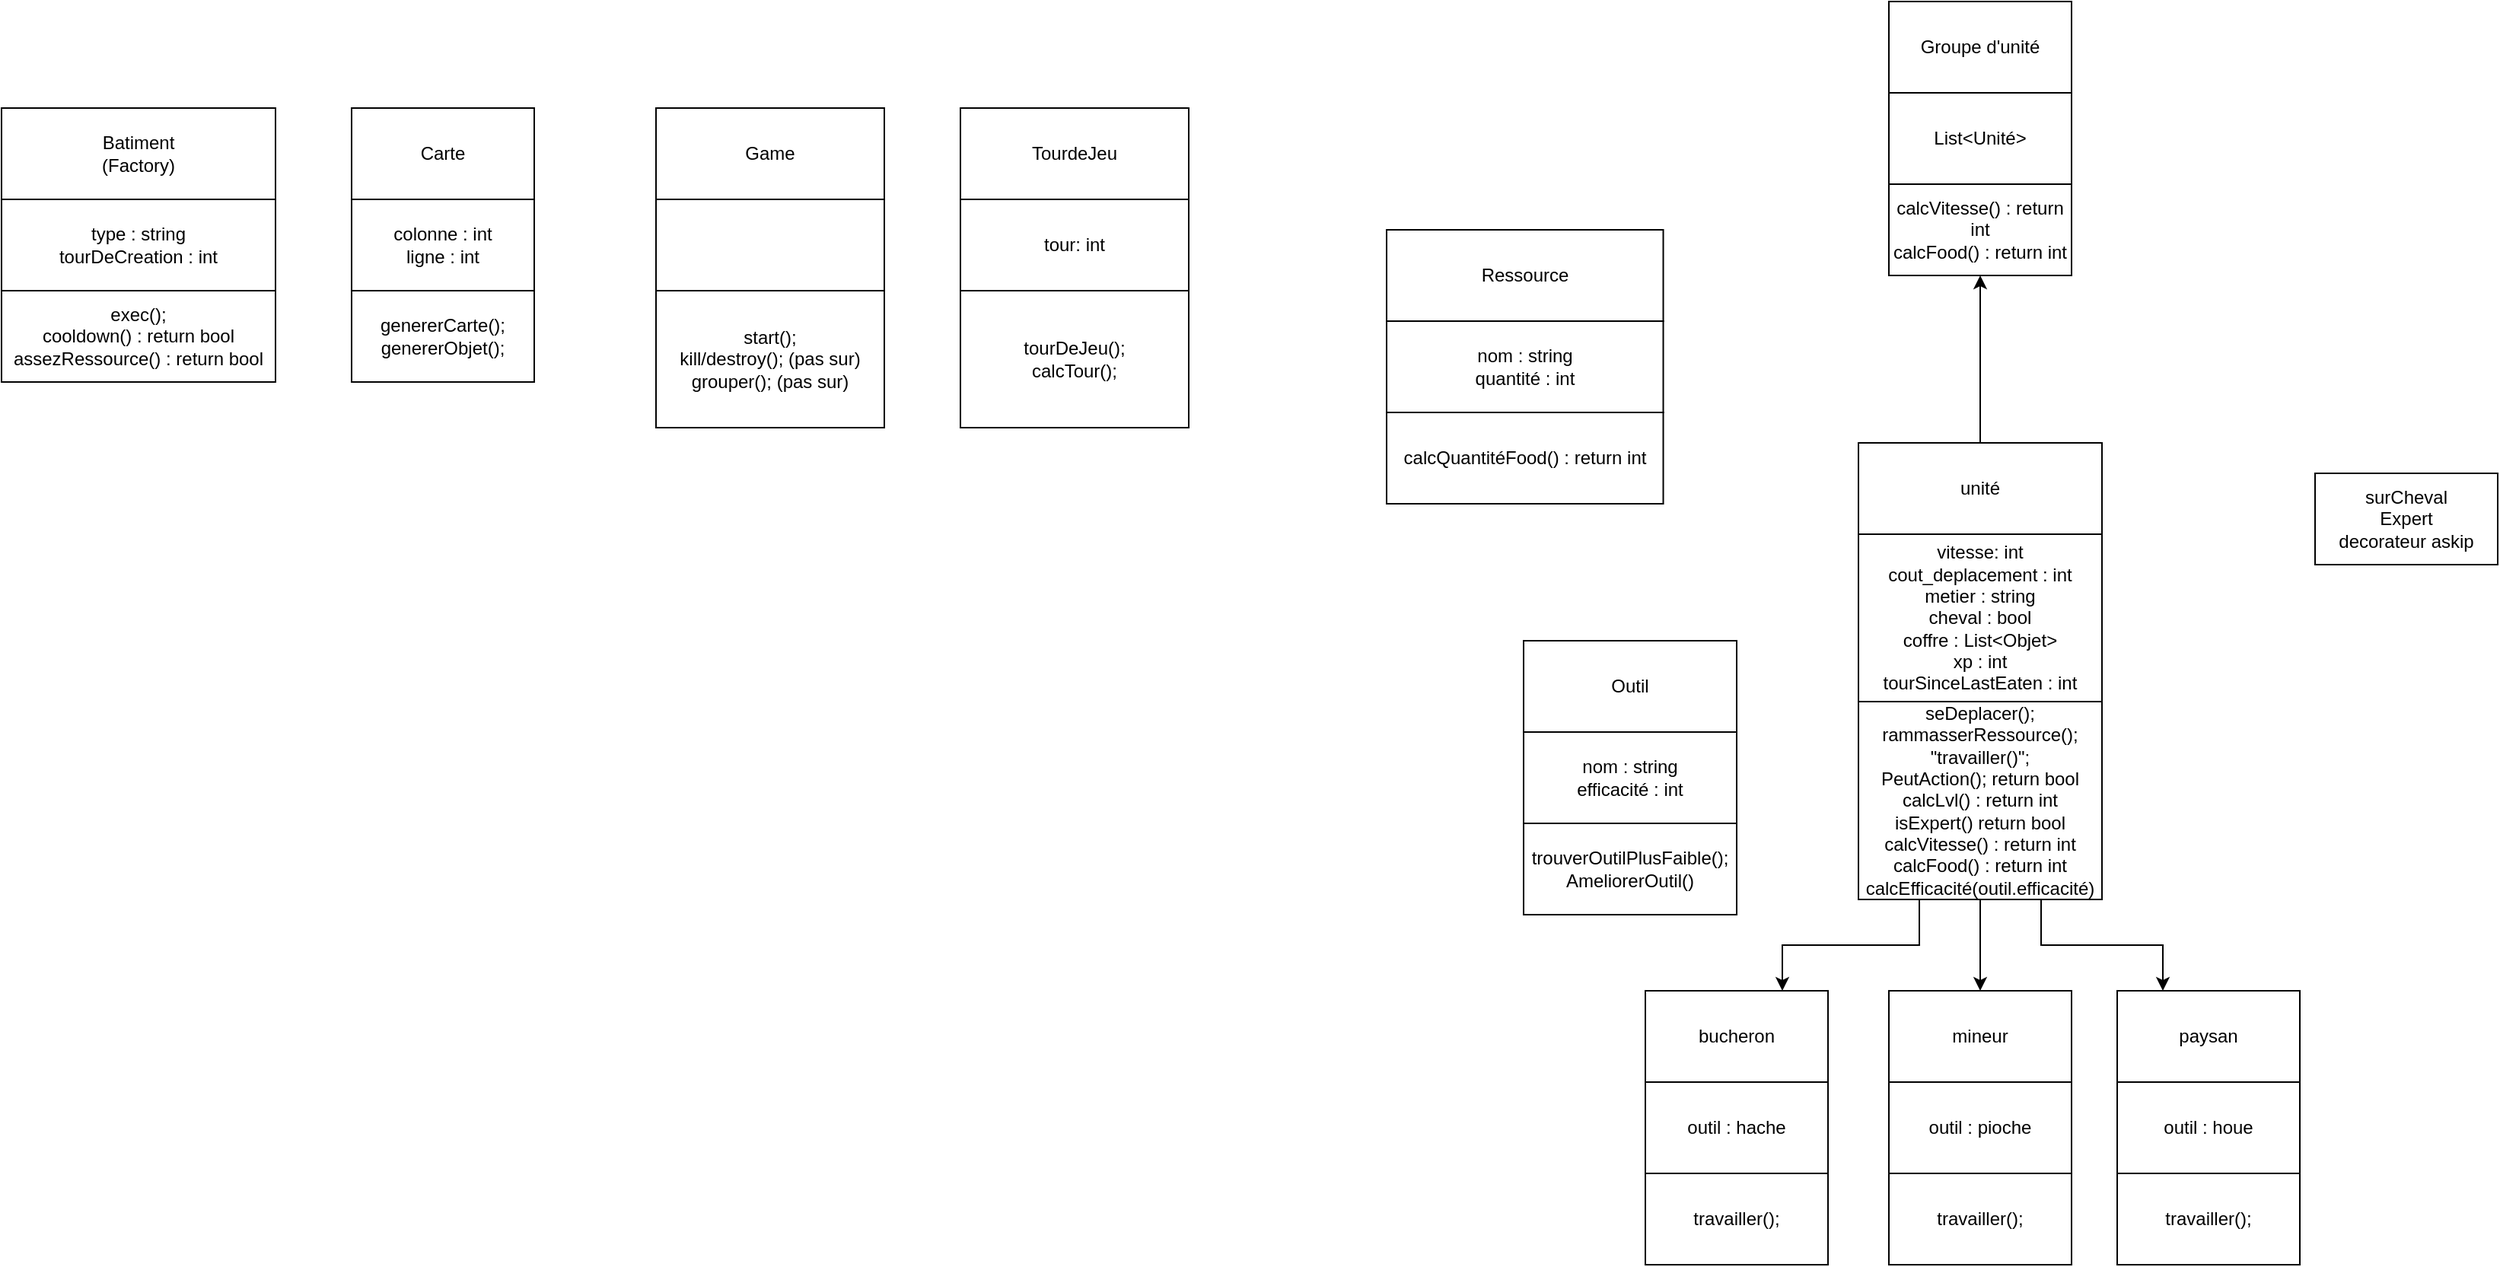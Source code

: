 <mxfile version="21.2.1" type="github">
  <diagram name="Page-1" id="llERlAlbEuUNeJ7v1eqU">
    <mxGraphModel dx="3703" dy="1091" grid="1" gridSize="10" guides="1" tooltips="1" connect="1" arrows="1" fold="1" page="1" pageScale="1" pageWidth="827" pageHeight="1169" math="0" shadow="0">
      <root>
        <mxCell id="0" />
        <mxCell id="1" parent="0" />
        <mxCell id="-JLMsc8RkDursWPMarls-5" value="" style="group" parent="1" vertex="1" connectable="0">
          <mxGeometry x="130" y="380" width="160" height="270" as="geometry" />
        </mxCell>
        <mxCell id="OMg_leUDW3XQENcj6iF1-9" value="" style="group" parent="-JLMsc8RkDursWPMarls-5" vertex="1" connectable="0">
          <mxGeometry x="-10" width="160" height="270" as="geometry" />
        </mxCell>
        <mxCell id="-JLMsc8RkDursWPMarls-3" value="" style="group" parent="OMg_leUDW3XQENcj6iF1-9" vertex="1" connectable="0">
          <mxGeometry width="160" height="140" as="geometry" />
        </mxCell>
        <mxCell id="-JLMsc8RkDursWPMarls-2" value="vitesse: int&lt;br&gt;cout_deplacement : int&lt;br&gt;metier : string&lt;br&gt;cheval : bool&lt;br&gt;coffre : List&amp;lt;Objet&amp;gt;&lt;br&gt;xp : int&lt;br&gt;tourSinceLastEaten : int" style="rounded=0;whiteSpace=wrap;html=1;" parent="-JLMsc8RkDursWPMarls-3" vertex="1">
          <mxGeometry y="30" width="160" height="110" as="geometry" />
        </mxCell>
        <mxCell id="-JLMsc8RkDursWPMarls-1" value="unité" style="rounded=0;whiteSpace=wrap;html=1;" parent="-JLMsc8RkDursWPMarls-3" vertex="1">
          <mxGeometry y="-30" width="160" height="60" as="geometry" />
        </mxCell>
        <mxCell id="-JLMsc8RkDursWPMarls-4" value="seDeplacer();&lt;br&gt;rammasserRessource();&lt;br&gt;&quot;travailler()&quot;;&lt;br&gt;PeutAction(); return bool&lt;br&gt;calcLvl() : return int&lt;br&gt;isExpert() return bool&lt;br&gt;calcVitesse() : return int&lt;br&gt;calcFood() : return int&lt;br&gt;calcEfficacité(outil.efficacité)" style="rounded=0;whiteSpace=wrap;html=1;" parent="OMg_leUDW3XQENcj6iF1-9" vertex="1">
          <mxGeometry y="140" width="160" height="130" as="geometry" />
        </mxCell>
        <mxCell id="-JLMsc8RkDursWPMarls-10" style="edgeStyle=orthogonalEdgeStyle;rounded=0;orthogonalLoop=1;jettySize=auto;html=1;exitX=0.25;exitY=1;exitDx=0;exitDy=0;entryX=0.75;entryY=0;entryDx=0;entryDy=0;" parent="1" source="-JLMsc8RkDursWPMarls-4" target="-JLMsc8RkDursWPMarls-7" edge="1">
          <mxGeometry relative="1" as="geometry" />
        </mxCell>
        <mxCell id="-JLMsc8RkDursWPMarls-11" style="edgeStyle=orthogonalEdgeStyle;rounded=0;orthogonalLoop=1;jettySize=auto;html=1;exitX=0.75;exitY=1;exitDx=0;exitDy=0;entryX=0.25;entryY=0;entryDx=0;entryDy=0;" parent="1" source="-JLMsc8RkDursWPMarls-4" target="-JLMsc8RkDursWPMarls-9" edge="1">
          <mxGeometry relative="1" as="geometry" />
        </mxCell>
        <mxCell id="-JLMsc8RkDursWPMarls-12" style="edgeStyle=orthogonalEdgeStyle;rounded=0;orthogonalLoop=1;jettySize=auto;html=1;exitX=0.5;exitY=1;exitDx=0;exitDy=0;entryX=0.5;entryY=0;entryDx=0;entryDy=0;" parent="1" source="-JLMsc8RkDursWPMarls-4" target="-JLMsc8RkDursWPMarls-8" edge="1">
          <mxGeometry relative="1" as="geometry" />
        </mxCell>
        <mxCell id="-JLMsc8RkDursWPMarls-17" value="" style="group" parent="1" vertex="1" connectable="0">
          <mxGeometry x="-870" y="130" width="120" height="180" as="geometry" />
        </mxCell>
        <mxCell id="-JLMsc8RkDursWPMarls-15" value="" style="group" parent="-JLMsc8RkDursWPMarls-17" vertex="1" connectable="0">
          <mxGeometry width="120" height="120" as="geometry" />
        </mxCell>
        <mxCell id="-JLMsc8RkDursWPMarls-13" value="Carte" style="rounded=0;whiteSpace=wrap;html=1;" parent="-JLMsc8RkDursWPMarls-15" vertex="1">
          <mxGeometry width="120" height="60" as="geometry" />
        </mxCell>
        <mxCell id="-JLMsc8RkDursWPMarls-14" value="colonne : int&lt;br&gt;ligne : int" style="rounded=0;whiteSpace=wrap;html=1;" parent="-JLMsc8RkDursWPMarls-15" vertex="1">
          <mxGeometry y="60" width="120" height="60" as="geometry" />
        </mxCell>
        <mxCell id="-JLMsc8RkDursWPMarls-16" value="genererCarte();&lt;br&gt;genererObjet();" style="rounded=0;whiteSpace=wrap;html=1;" parent="-JLMsc8RkDursWPMarls-17" vertex="1">
          <mxGeometry y="120" width="120" height="60" as="geometry" />
        </mxCell>
        <mxCell id="OMg_leUDW3XQENcj6iF1-5" value="" style="group" parent="1" vertex="1" connectable="0">
          <mxGeometry x="-80" y="480" width="120" height="180" as="geometry" />
        </mxCell>
        <mxCell id="OMg_leUDW3XQENcj6iF1-63" value="" style="group" parent="OMg_leUDW3XQENcj6iF1-5" vertex="1" connectable="0">
          <mxGeometry x="-20" width="140" height="180" as="geometry" />
        </mxCell>
        <mxCell id="OMg_leUDW3XQENcj6iF1-2" value="Outil" style="rounded=0;whiteSpace=wrap;html=1;" parent="OMg_leUDW3XQENcj6iF1-63" vertex="1">
          <mxGeometry width="140" height="60" as="geometry" />
        </mxCell>
        <mxCell id="OMg_leUDW3XQENcj6iF1-4" value="nom : string&lt;br&gt;efficacité : int" style="rounded=0;whiteSpace=wrap;html=1;" parent="OMg_leUDW3XQENcj6iF1-63" vertex="1">
          <mxGeometry y="60" width="140" height="60" as="geometry" />
        </mxCell>
        <mxCell id="OMg_leUDW3XQENcj6iF1-62" value="trouverOutilPlusFaible();&lt;br&gt;AmeliorerOutil()" style="rounded=0;whiteSpace=wrap;html=1;" parent="OMg_leUDW3XQENcj6iF1-63" vertex="1">
          <mxGeometry y="120" width="140" height="60" as="geometry" />
        </mxCell>
        <mxCell id="OMg_leUDW3XQENcj6iF1-14" value="" style="group" parent="1" vertex="1" connectable="0">
          <mxGeometry x="140" y="710" width="120" height="180" as="geometry" />
        </mxCell>
        <mxCell id="-JLMsc8RkDursWPMarls-8" value="mineur" style="rounded=0;whiteSpace=wrap;html=1;" parent="OMg_leUDW3XQENcj6iF1-14" vertex="1">
          <mxGeometry width="120" height="60" as="geometry" />
        </mxCell>
        <mxCell id="OMg_leUDW3XQENcj6iF1-13" value="outil : pioche" style="rounded=0;whiteSpace=wrap;html=1;" parent="OMg_leUDW3XQENcj6iF1-14" vertex="1">
          <mxGeometry y="60" width="120" height="60" as="geometry" />
        </mxCell>
        <mxCell id="OMg_leUDW3XQENcj6iF1-18" value="travailler();" style="rounded=0;whiteSpace=wrap;html=1;" parent="OMg_leUDW3XQENcj6iF1-14" vertex="1">
          <mxGeometry y="120" width="120" height="60" as="geometry" />
        </mxCell>
        <mxCell id="OMg_leUDW3XQENcj6iF1-16" value="" style="group" parent="1" vertex="1" connectable="0">
          <mxGeometry x="290" y="710" width="124" height="180" as="geometry" />
        </mxCell>
        <mxCell id="-JLMsc8RkDursWPMarls-9" value="paysan" style="rounded=0;whiteSpace=wrap;html=1;" parent="OMg_leUDW3XQENcj6iF1-16" vertex="1">
          <mxGeometry width="120" height="60" as="geometry" />
        </mxCell>
        <mxCell id="OMg_leUDW3XQENcj6iF1-15" value="outil : houe" style="rounded=0;whiteSpace=wrap;html=1;" parent="OMg_leUDW3XQENcj6iF1-16" vertex="1">
          <mxGeometry y="60" width="120" height="60" as="geometry" />
        </mxCell>
        <mxCell id="OMg_leUDW3XQENcj6iF1-17" value="travailler();" style="rounded=0;whiteSpace=wrap;html=1;" parent="OMg_leUDW3XQENcj6iF1-16" vertex="1">
          <mxGeometry y="120" width="120" height="60" as="geometry" />
        </mxCell>
        <mxCell id="OMg_leUDW3XQENcj6iF1-23" value="" style="group" parent="1" vertex="1" connectable="0">
          <mxGeometry x="-20" y="710" width="120" height="180" as="geometry" />
        </mxCell>
        <mxCell id="OMg_leUDW3XQENcj6iF1-12" value="" style="group" parent="OMg_leUDW3XQENcj6iF1-23" vertex="1" connectable="0">
          <mxGeometry width="120" height="120" as="geometry" />
        </mxCell>
        <mxCell id="-JLMsc8RkDursWPMarls-7" value="bucheron" style="rounded=0;whiteSpace=wrap;html=1;" parent="OMg_leUDW3XQENcj6iF1-12" vertex="1">
          <mxGeometry width="120" height="60" as="geometry" />
        </mxCell>
        <mxCell id="OMg_leUDW3XQENcj6iF1-11" value="outil : hache" style="rounded=0;whiteSpace=wrap;html=1;" parent="OMg_leUDW3XQENcj6iF1-12" vertex="1">
          <mxGeometry y="60" width="120" height="60" as="geometry" />
        </mxCell>
        <mxCell id="OMg_leUDW3XQENcj6iF1-19" value="travailler();" style="rounded=0;whiteSpace=wrap;html=1;" parent="OMg_leUDW3XQENcj6iF1-23" vertex="1">
          <mxGeometry y="120" width="120" height="60" as="geometry" />
        </mxCell>
        <mxCell id="OMg_leUDW3XQENcj6iF1-27" value="" style="group" parent="1" vertex="1" connectable="0">
          <mxGeometry x="140" y="60" width="120" height="180" as="geometry" />
        </mxCell>
        <mxCell id="OMg_leUDW3XQENcj6iF1-25" value="" style="group" parent="OMg_leUDW3XQENcj6iF1-27" vertex="1" connectable="0">
          <mxGeometry width="120" height="120" as="geometry" />
        </mxCell>
        <mxCell id="OMg_leUDW3XQENcj6iF1-10" value="Groupe d&#39;unité" style="rounded=0;whiteSpace=wrap;html=1;" parent="OMg_leUDW3XQENcj6iF1-25" vertex="1">
          <mxGeometry width="120" height="60" as="geometry" />
        </mxCell>
        <mxCell id="OMg_leUDW3XQENcj6iF1-24" value="List&amp;lt;Unité&amp;gt;" style="rounded=0;whiteSpace=wrap;html=1;" parent="OMg_leUDW3XQENcj6iF1-25" vertex="1">
          <mxGeometry y="60" width="120" height="60" as="geometry" />
        </mxCell>
        <mxCell id="OMg_leUDW3XQENcj6iF1-26" value="calcVitesse() : return int&lt;br&gt;calcFood() : return int&lt;br&gt;" style="rounded=0;whiteSpace=wrap;html=1;" parent="OMg_leUDW3XQENcj6iF1-27" vertex="1">
          <mxGeometry y="120" width="120" height="60" as="geometry" />
        </mxCell>
        <mxCell id="OMg_leUDW3XQENcj6iF1-29" value="" style="group" parent="1" vertex="1" connectable="0">
          <mxGeometry x="-150" y="210" width="160" height="180" as="geometry" />
        </mxCell>
        <mxCell id="OMg_leUDW3XQENcj6iF1-30" value="" style="group" parent="OMg_leUDW3XQENcj6iF1-29" vertex="1" connectable="0">
          <mxGeometry x="-40" width="181.76" height="180" as="geometry" />
        </mxCell>
        <mxCell id="-JLMsc8RkDursWPMarls-20" value="" style="group" parent="OMg_leUDW3XQENcj6iF1-30" vertex="1" connectable="0">
          <mxGeometry width="181.76" height="120" as="geometry" />
        </mxCell>
        <mxCell id="-JLMsc8RkDursWPMarls-18" value="Ressource" style="rounded=0;whiteSpace=wrap;html=1;" parent="-JLMsc8RkDursWPMarls-20" vertex="1">
          <mxGeometry width="181.76" height="60" as="geometry" />
        </mxCell>
        <mxCell id="-JLMsc8RkDursWPMarls-19" value="nom : string&lt;br&gt;quantité : int" style="rounded=0;whiteSpace=wrap;html=1;" parent="-JLMsc8RkDursWPMarls-20" vertex="1">
          <mxGeometry y="60" width="181.76" height="60" as="geometry" />
        </mxCell>
        <mxCell id="OMg_leUDW3XQENcj6iF1-28" value="calcQuantitéFood() : return int" style="rounded=0;whiteSpace=wrap;html=1;" parent="OMg_leUDW3XQENcj6iF1-30" vertex="1">
          <mxGeometry y="120" width="181.76" height="60" as="geometry" />
        </mxCell>
        <mxCell id="OMg_leUDW3XQENcj6iF1-34" style="edgeStyle=orthogonalEdgeStyle;rounded=0;orthogonalLoop=1;jettySize=auto;html=1;exitX=0.5;exitY=0;exitDx=0;exitDy=0;entryX=0.5;entryY=1;entryDx=0;entryDy=0;" parent="1" source="-JLMsc8RkDursWPMarls-1" target="OMg_leUDW3XQENcj6iF1-26" edge="1">
          <mxGeometry relative="1" as="geometry" />
        </mxCell>
        <mxCell id="OMg_leUDW3XQENcj6iF1-35" value="" style="group" parent="1" vertex="1" connectable="0">
          <mxGeometry x="-670" y="130" width="150" height="210" as="geometry" />
        </mxCell>
        <mxCell id="OMg_leUDW3XQENcj6iF1-20" value="Game" style="rounded=0;whiteSpace=wrap;html=1;" parent="OMg_leUDW3XQENcj6iF1-35" vertex="1">
          <mxGeometry width="150" height="60" as="geometry" />
        </mxCell>
        <mxCell id="OMg_leUDW3XQENcj6iF1-21" value="" style="rounded=0;whiteSpace=wrap;html=1;" parent="OMg_leUDW3XQENcj6iF1-35" vertex="1">
          <mxGeometry y="60" width="150" height="60" as="geometry" />
        </mxCell>
        <mxCell id="OMg_leUDW3XQENcj6iF1-22" value="start();&lt;br&gt;kill/destroy(); (pas sur)&lt;br&gt;grouper(); (pas sur)" style="rounded=0;whiteSpace=wrap;html=1;" parent="OMg_leUDW3XQENcj6iF1-35" vertex="1">
          <mxGeometry y="120" width="150" height="90" as="geometry" />
        </mxCell>
        <mxCell id="OMg_leUDW3XQENcj6iF1-39" value="" style="group" parent="1" vertex="1" connectable="0">
          <mxGeometry x="-1100" y="130" width="180" height="180" as="geometry" />
        </mxCell>
        <mxCell id="OMg_leUDW3XQENcj6iF1-36" value="Batiment&lt;br&gt;(Factory)" style="rounded=0;whiteSpace=wrap;html=1;" parent="OMg_leUDW3XQENcj6iF1-39" vertex="1">
          <mxGeometry width="180" height="60" as="geometry" />
        </mxCell>
        <mxCell id="OMg_leUDW3XQENcj6iF1-37" value="type : string&lt;br&gt;tourDeCreation : int" style="rounded=0;whiteSpace=wrap;html=1;" parent="OMg_leUDW3XQENcj6iF1-39" vertex="1">
          <mxGeometry y="60" width="180" height="60" as="geometry" />
        </mxCell>
        <mxCell id="OMg_leUDW3XQENcj6iF1-38" value="exec();&lt;br&gt;cooldown() : return bool&lt;br&gt;assezRessource() : return bool" style="rounded=0;whiteSpace=wrap;html=1;" parent="OMg_leUDW3XQENcj6iF1-39" vertex="1">
          <mxGeometry y="120" width="180" height="60" as="geometry" />
        </mxCell>
        <mxCell id="ZTvM3vdAqIPXac03yVQ_-11" value="surCheval&lt;br&gt;Expert&lt;br&gt;decorateur askip" style="rounded=0;whiteSpace=wrap;html=1;" parent="1" vertex="1">
          <mxGeometry x="420" y="370" width="120" height="60" as="geometry" />
        </mxCell>
        <mxCell id="0aRvq8sD7OQVIpOryB7D-1" value="" style="group" vertex="1" connectable="0" parent="1">
          <mxGeometry x="-470" y="130" width="150" height="210" as="geometry" />
        </mxCell>
        <mxCell id="0aRvq8sD7OQVIpOryB7D-2" value="TourdeJeu" style="rounded=0;whiteSpace=wrap;html=1;" vertex="1" parent="0aRvq8sD7OQVIpOryB7D-1">
          <mxGeometry width="150" height="60" as="geometry" />
        </mxCell>
        <mxCell id="0aRvq8sD7OQVIpOryB7D-3" value="tour: int" style="rounded=0;whiteSpace=wrap;html=1;" vertex="1" parent="0aRvq8sD7OQVIpOryB7D-1">
          <mxGeometry y="60" width="150" height="60" as="geometry" />
        </mxCell>
        <mxCell id="0aRvq8sD7OQVIpOryB7D-4" value="tourDeJeu();&lt;br&gt;calcTour();" style="rounded=0;whiteSpace=wrap;html=1;" vertex="1" parent="0aRvq8sD7OQVIpOryB7D-1">
          <mxGeometry y="120" width="150" height="90" as="geometry" />
        </mxCell>
      </root>
    </mxGraphModel>
  </diagram>
</mxfile>
